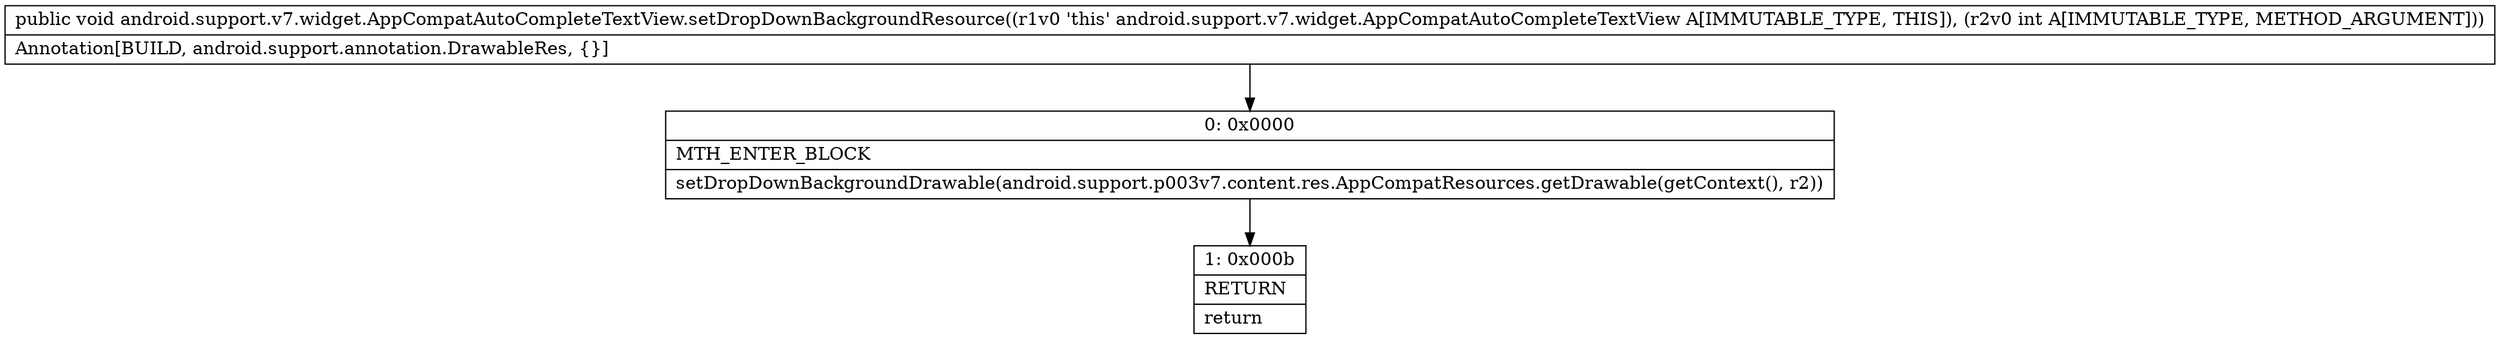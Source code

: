digraph "CFG forandroid.support.v7.widget.AppCompatAutoCompleteTextView.setDropDownBackgroundResource(I)V" {
Node_0 [shape=record,label="{0\:\ 0x0000|MTH_ENTER_BLOCK\l|setDropDownBackgroundDrawable(android.support.p003v7.content.res.AppCompatResources.getDrawable(getContext(), r2))\l}"];
Node_1 [shape=record,label="{1\:\ 0x000b|RETURN\l|return\l}"];
MethodNode[shape=record,label="{public void android.support.v7.widget.AppCompatAutoCompleteTextView.setDropDownBackgroundResource((r1v0 'this' android.support.v7.widget.AppCompatAutoCompleteTextView A[IMMUTABLE_TYPE, THIS]), (r2v0 int A[IMMUTABLE_TYPE, METHOD_ARGUMENT]))  | Annotation[BUILD, android.support.annotation.DrawableRes, \{\}]\l}"];
MethodNode -> Node_0;
Node_0 -> Node_1;
}

